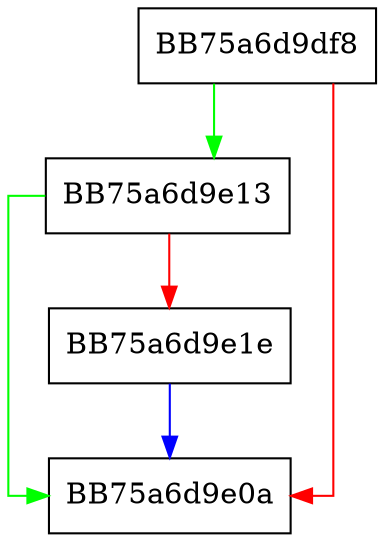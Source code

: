 digraph Raw {
  node [shape="box"];
  graph [splines=ortho];
  BB75a6d9df8 -> BB75a6d9e13 [color="green"];
  BB75a6d9df8 -> BB75a6d9e0a [color="red"];
  BB75a6d9e13 -> BB75a6d9e0a [color="green"];
  BB75a6d9e13 -> BB75a6d9e1e [color="red"];
  BB75a6d9e1e -> BB75a6d9e0a [color="blue"];
}